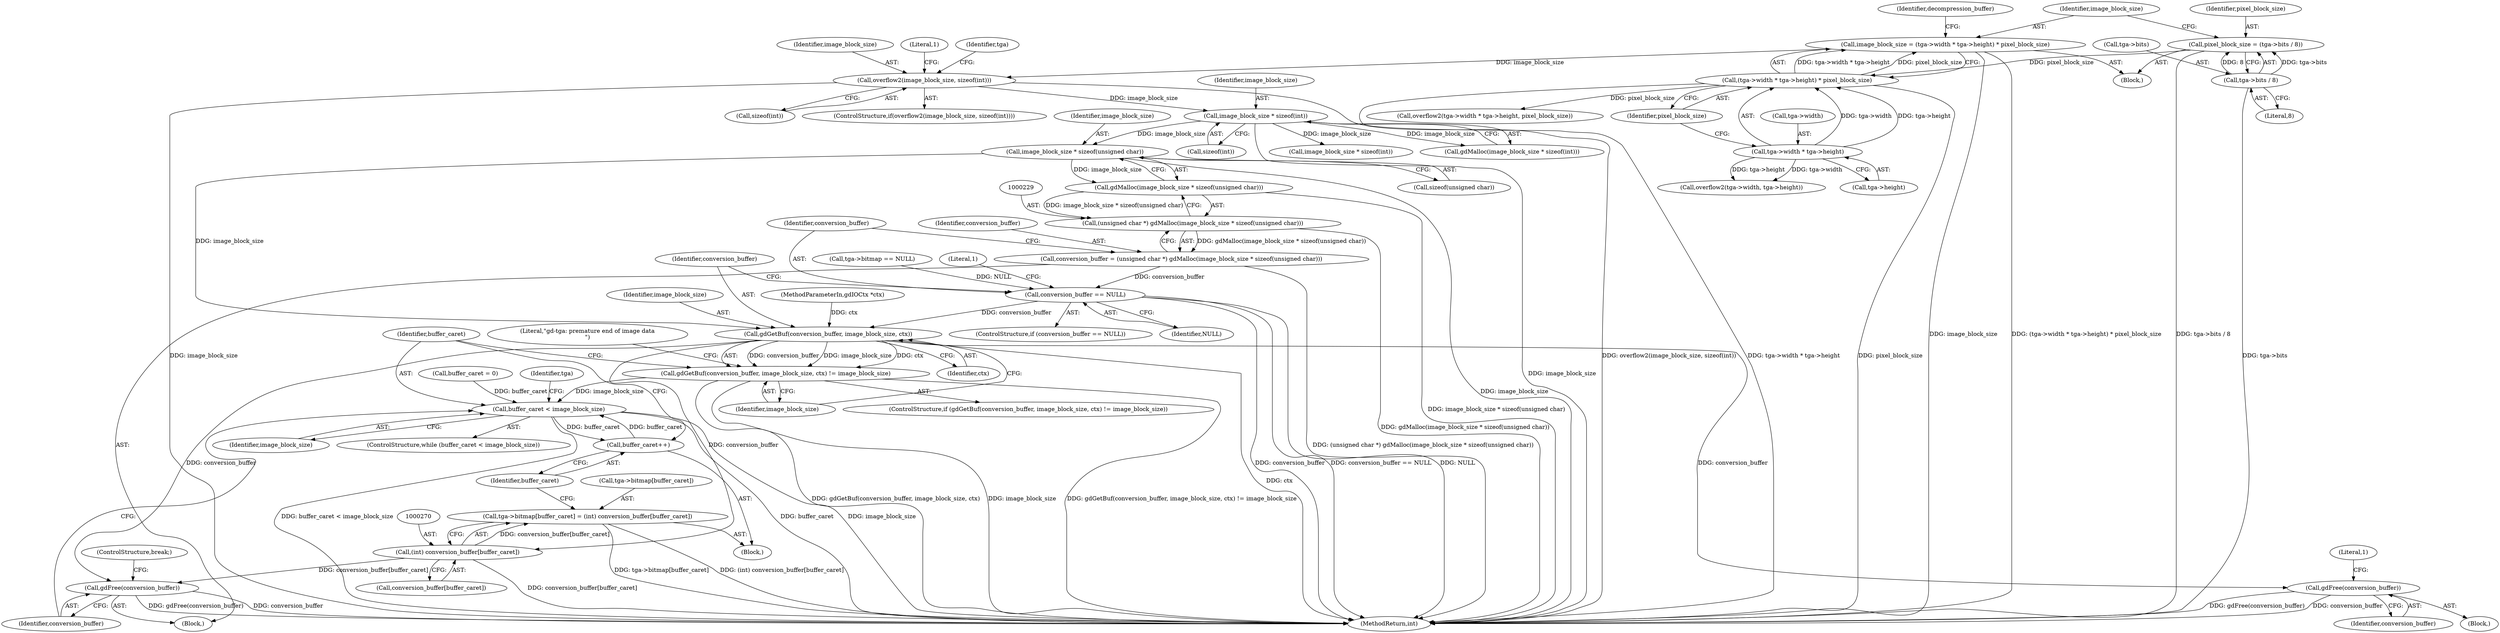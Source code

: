 digraph "0_libgd_fb0e0cce0b9f25389ab56604c3547351617e1415@API" {
"1000231" [label="(Call,image_block_size * sizeof(unsigned char))"];
"1000207" [label="(Call,image_block_size * sizeof(int))"];
"1000177" [label="(Call,overflow2(image_block_size, sizeof(int)))"];
"1000117" [label="(Call,image_block_size = (tga->width * tga->height) * pixel_block_size)"];
"1000119" [label="(Call,(tga->width * tga->height) * pixel_block_size)"];
"1000120" [label="(Call,tga->width * tga->height)"];
"1000109" [label="(Call,pixel_block_size = (tga->bits / 8))"];
"1000111" [label="(Call,tga->bits / 8)"];
"1000230" [label="(Call,gdMalloc(image_block_size * sizeof(unsigned char)))"];
"1000228" [label="(Call,(unsigned char *) gdMalloc(image_block_size * sizeof(unsigned char)))"];
"1000226" [label="(Call,conversion_buffer = (unsigned char *) gdMalloc(image_block_size * sizeof(unsigned char)))"];
"1000236" [label="(Call,conversion_buffer == NULL)"];
"1000245" [label="(Call,gdGetBuf(conversion_buffer, image_block_size, ctx))"];
"1000244" [label="(Call,gdGetBuf(conversion_buffer, image_block_size, ctx) != image_block_size)"];
"1000259" [label="(Call,buffer_caret < image_block_size)"];
"1000274" [label="(Call,buffer_caret++)"];
"1000253" [label="(Call,gdFree(conversion_buffer))"];
"1000269" [label="(Call,(int) conversion_buffer[buffer_caret])"];
"1000263" [label="(Call,tga->bitmap[buffer_caret] = (int) conversion_buffer[buffer_caret])"];
"1000276" [label="(Call,gdFree(conversion_buffer))"];
"1000208" [label="(Identifier,image_block_size)"];
"1000285" [label="(Call,image_block_size * sizeof(int))"];
"1000224" [label="(Block,)"];
"1000242" [label="(Literal,1)"];
"1000230" [label="(Call,gdMalloc(image_block_size * sizeof(unsigned char)))"];
"1000179" [label="(Call,sizeof(int))"];
"1000112" [label="(Call,tga->bits)"];
"1000105" [label="(MethodParameterIn,gdIOCtx *ctx)"];
"1000249" [label="(Identifier,image_block_size)"];
"1000178" [label="(Identifier,image_block_size)"];
"1000124" [label="(Call,tga->height)"];
"1000237" [label="(Identifier,conversion_buffer)"];
"1000184" [label="(Literal,1)"];
"1000163" [label="(Call,overflow2(tga->width * tga->height, pixel_block_size))"];
"1000264" [label="(Call,tga->bitmap[buffer_caret])"];
"1000107" [label="(Block,)"];
"1000118" [label="(Identifier,image_block_size)"];
"1000228" [label="(Call,(unsigned char *) gdMalloc(image_block_size * sizeof(unsigned char)))"];
"1000127" [label="(Identifier,pixel_block_size)"];
"1000232" [label="(Identifier,image_block_size)"];
"1000244" [label="(Call,gdGetBuf(conversion_buffer, image_block_size, ctx) != image_block_size)"];
"1000261" [label="(Identifier,image_block_size)"];
"1000233" [label="(Call,sizeof(unsigned char))"];
"1000227" [label="(Identifier,conversion_buffer)"];
"1000207" [label="(Call,image_block_size * sizeof(int))"];
"1000206" [label="(Call,gdMalloc(image_block_size * sizeof(int)))"];
"1000110" [label="(Identifier,pixel_block_size)"];
"1000274" [label="(Call,buffer_caret++)"];
"1000258" [label="(ControlStructure,while (buffer_caret < image_block_size))"];
"1000119" [label="(Call,(tga->width * tga->height) * pixel_block_size)"];
"1000252" [label="(Literal,\"gd-tga: premature end of image data\n\")"];
"1000277" [label="(Identifier,conversion_buffer)"];
"1000271" [label="(Call,conversion_buffer[buffer_caret])"];
"1000151" [label="(Call,overflow2(tga->width, tga->height))"];
"1000501" [label="(MethodReturn,int)"];
"1000176" [label="(ControlStructure,if(overflow2(image_block_size, sizeof(int))))"];
"1000130" [label="(Identifier,decompression_buffer)"];
"1000248" [label="(Identifier,ctx)"];
"1000275" [label="(Identifier,buffer_caret)"];
"1000235" [label="(ControlStructure,if (conversion_buffer == NULL))"];
"1000260" [label="(Identifier,buffer_caret)"];
"1000209" [label="(Call,sizeof(int))"];
"1000117" [label="(Call,image_block_size = (tga->width * tga->height) * pixel_block_size)"];
"1000226" [label="(Call,conversion_buffer = (unsigned char *) gdMalloc(image_block_size * sizeof(unsigned char)))"];
"1000253" [label="(Call,gdFree(conversion_buffer))"];
"1000243" [label="(ControlStructure,if (gdGetBuf(conversion_buffer, image_block_size, ctx) != image_block_size))"];
"1000109" [label="(Call,pixel_block_size = (tga->bits / 8))"];
"1000266" [label="(Identifier,tga)"];
"1000254" [label="(Identifier,conversion_buffer)"];
"1000269" [label="(Call,(int) conversion_buffer[buffer_caret])"];
"1000278" [label="(ControlStructure,break;)"];
"1000238" [label="(Identifier,NULL)"];
"1000245" [label="(Call,gdGetBuf(conversion_buffer, image_block_size, ctx))"];
"1000246" [label="(Identifier,conversion_buffer)"];
"1000212" [label="(Call,tga->bitmap == NULL)"];
"1000247" [label="(Identifier,image_block_size)"];
"1000262" [label="(Block,)"];
"1000236" [label="(Call,conversion_buffer == NULL)"];
"1000115" [label="(Literal,8)"];
"1000276" [label="(Call,gdFree(conversion_buffer))"];
"1000177" [label="(Call,overflow2(image_block_size, sizeof(int)))"];
"1000111" [label="(Call,tga->bits / 8)"];
"1000263" [label="(Call,tga->bitmap[buffer_caret] = (int) conversion_buffer[buffer_caret])"];
"1000121" [label="(Call,tga->width)"];
"1000189" [label="(Identifier,tga)"];
"1000259" [label="(Call,buffer_caret < image_block_size)"];
"1000137" [label="(Call,buffer_caret = 0)"];
"1000257" [label="(Literal,1)"];
"1000231" [label="(Call,image_block_size * sizeof(unsigned char))"];
"1000250" [label="(Block,)"];
"1000120" [label="(Call,tga->width * tga->height)"];
"1000231" -> "1000230"  [label="AST: "];
"1000231" -> "1000233"  [label="CFG: "];
"1000232" -> "1000231"  [label="AST: "];
"1000233" -> "1000231"  [label="AST: "];
"1000230" -> "1000231"  [label="CFG: "];
"1000231" -> "1000501"  [label="DDG: image_block_size"];
"1000231" -> "1000230"  [label="DDG: image_block_size"];
"1000207" -> "1000231"  [label="DDG: image_block_size"];
"1000231" -> "1000245"  [label="DDG: image_block_size"];
"1000207" -> "1000206"  [label="AST: "];
"1000207" -> "1000209"  [label="CFG: "];
"1000208" -> "1000207"  [label="AST: "];
"1000209" -> "1000207"  [label="AST: "];
"1000206" -> "1000207"  [label="CFG: "];
"1000207" -> "1000501"  [label="DDG: image_block_size"];
"1000207" -> "1000206"  [label="DDG: image_block_size"];
"1000177" -> "1000207"  [label="DDG: image_block_size"];
"1000207" -> "1000285"  [label="DDG: image_block_size"];
"1000177" -> "1000176"  [label="AST: "];
"1000177" -> "1000179"  [label="CFG: "];
"1000178" -> "1000177"  [label="AST: "];
"1000179" -> "1000177"  [label="AST: "];
"1000184" -> "1000177"  [label="CFG: "];
"1000189" -> "1000177"  [label="CFG: "];
"1000177" -> "1000501"  [label="DDG: image_block_size"];
"1000177" -> "1000501"  [label="DDG: overflow2(image_block_size, sizeof(int))"];
"1000117" -> "1000177"  [label="DDG: image_block_size"];
"1000117" -> "1000107"  [label="AST: "];
"1000117" -> "1000119"  [label="CFG: "];
"1000118" -> "1000117"  [label="AST: "];
"1000119" -> "1000117"  [label="AST: "];
"1000130" -> "1000117"  [label="CFG: "];
"1000117" -> "1000501"  [label="DDG: image_block_size"];
"1000117" -> "1000501"  [label="DDG: (tga->width * tga->height) * pixel_block_size"];
"1000119" -> "1000117"  [label="DDG: tga->width * tga->height"];
"1000119" -> "1000117"  [label="DDG: pixel_block_size"];
"1000119" -> "1000127"  [label="CFG: "];
"1000120" -> "1000119"  [label="AST: "];
"1000127" -> "1000119"  [label="AST: "];
"1000119" -> "1000501"  [label="DDG: pixel_block_size"];
"1000119" -> "1000501"  [label="DDG: tga->width * tga->height"];
"1000120" -> "1000119"  [label="DDG: tga->width"];
"1000120" -> "1000119"  [label="DDG: tga->height"];
"1000109" -> "1000119"  [label="DDG: pixel_block_size"];
"1000119" -> "1000163"  [label="DDG: pixel_block_size"];
"1000120" -> "1000124"  [label="CFG: "];
"1000121" -> "1000120"  [label="AST: "];
"1000124" -> "1000120"  [label="AST: "];
"1000127" -> "1000120"  [label="CFG: "];
"1000120" -> "1000151"  [label="DDG: tga->width"];
"1000120" -> "1000151"  [label="DDG: tga->height"];
"1000109" -> "1000107"  [label="AST: "];
"1000109" -> "1000111"  [label="CFG: "];
"1000110" -> "1000109"  [label="AST: "];
"1000111" -> "1000109"  [label="AST: "];
"1000118" -> "1000109"  [label="CFG: "];
"1000109" -> "1000501"  [label="DDG: tga->bits / 8"];
"1000111" -> "1000109"  [label="DDG: tga->bits"];
"1000111" -> "1000109"  [label="DDG: 8"];
"1000111" -> "1000115"  [label="CFG: "];
"1000112" -> "1000111"  [label="AST: "];
"1000115" -> "1000111"  [label="AST: "];
"1000111" -> "1000501"  [label="DDG: tga->bits"];
"1000230" -> "1000228"  [label="AST: "];
"1000228" -> "1000230"  [label="CFG: "];
"1000230" -> "1000501"  [label="DDG: image_block_size * sizeof(unsigned char)"];
"1000230" -> "1000228"  [label="DDG: image_block_size * sizeof(unsigned char)"];
"1000228" -> "1000226"  [label="AST: "];
"1000229" -> "1000228"  [label="AST: "];
"1000226" -> "1000228"  [label="CFG: "];
"1000228" -> "1000501"  [label="DDG: gdMalloc(image_block_size * sizeof(unsigned char))"];
"1000228" -> "1000226"  [label="DDG: gdMalloc(image_block_size * sizeof(unsigned char))"];
"1000226" -> "1000224"  [label="AST: "];
"1000227" -> "1000226"  [label="AST: "];
"1000237" -> "1000226"  [label="CFG: "];
"1000226" -> "1000501"  [label="DDG: (unsigned char *) gdMalloc(image_block_size * sizeof(unsigned char))"];
"1000226" -> "1000236"  [label="DDG: conversion_buffer"];
"1000236" -> "1000235"  [label="AST: "];
"1000236" -> "1000238"  [label="CFG: "];
"1000237" -> "1000236"  [label="AST: "];
"1000238" -> "1000236"  [label="AST: "];
"1000242" -> "1000236"  [label="CFG: "];
"1000246" -> "1000236"  [label="CFG: "];
"1000236" -> "1000501"  [label="DDG: conversion_buffer"];
"1000236" -> "1000501"  [label="DDG: conversion_buffer == NULL"];
"1000236" -> "1000501"  [label="DDG: NULL"];
"1000212" -> "1000236"  [label="DDG: NULL"];
"1000236" -> "1000245"  [label="DDG: conversion_buffer"];
"1000245" -> "1000244"  [label="AST: "];
"1000245" -> "1000248"  [label="CFG: "];
"1000246" -> "1000245"  [label="AST: "];
"1000247" -> "1000245"  [label="AST: "];
"1000248" -> "1000245"  [label="AST: "];
"1000249" -> "1000245"  [label="CFG: "];
"1000245" -> "1000501"  [label="DDG: ctx"];
"1000245" -> "1000244"  [label="DDG: conversion_buffer"];
"1000245" -> "1000244"  [label="DDG: image_block_size"];
"1000245" -> "1000244"  [label="DDG: ctx"];
"1000105" -> "1000245"  [label="DDG: ctx"];
"1000245" -> "1000253"  [label="DDG: conversion_buffer"];
"1000245" -> "1000269"  [label="DDG: conversion_buffer"];
"1000245" -> "1000276"  [label="DDG: conversion_buffer"];
"1000244" -> "1000243"  [label="AST: "];
"1000244" -> "1000249"  [label="CFG: "];
"1000249" -> "1000244"  [label="AST: "];
"1000252" -> "1000244"  [label="CFG: "];
"1000260" -> "1000244"  [label="CFG: "];
"1000244" -> "1000501"  [label="DDG: gdGetBuf(conversion_buffer, image_block_size, ctx) != image_block_size"];
"1000244" -> "1000501"  [label="DDG: gdGetBuf(conversion_buffer, image_block_size, ctx)"];
"1000244" -> "1000501"  [label="DDG: image_block_size"];
"1000244" -> "1000259"  [label="DDG: image_block_size"];
"1000259" -> "1000258"  [label="AST: "];
"1000259" -> "1000261"  [label="CFG: "];
"1000260" -> "1000259"  [label="AST: "];
"1000261" -> "1000259"  [label="AST: "];
"1000266" -> "1000259"  [label="CFG: "];
"1000277" -> "1000259"  [label="CFG: "];
"1000259" -> "1000501"  [label="DDG: buffer_caret < image_block_size"];
"1000259" -> "1000501"  [label="DDG: buffer_caret"];
"1000259" -> "1000501"  [label="DDG: image_block_size"];
"1000274" -> "1000259"  [label="DDG: buffer_caret"];
"1000137" -> "1000259"  [label="DDG: buffer_caret"];
"1000259" -> "1000274"  [label="DDG: buffer_caret"];
"1000274" -> "1000262"  [label="AST: "];
"1000274" -> "1000275"  [label="CFG: "];
"1000275" -> "1000274"  [label="AST: "];
"1000260" -> "1000274"  [label="CFG: "];
"1000253" -> "1000250"  [label="AST: "];
"1000253" -> "1000254"  [label="CFG: "];
"1000254" -> "1000253"  [label="AST: "];
"1000257" -> "1000253"  [label="CFG: "];
"1000253" -> "1000501"  [label="DDG: gdFree(conversion_buffer)"];
"1000253" -> "1000501"  [label="DDG: conversion_buffer"];
"1000269" -> "1000263"  [label="AST: "];
"1000269" -> "1000271"  [label="CFG: "];
"1000270" -> "1000269"  [label="AST: "];
"1000271" -> "1000269"  [label="AST: "];
"1000263" -> "1000269"  [label="CFG: "];
"1000269" -> "1000501"  [label="DDG: conversion_buffer[buffer_caret]"];
"1000269" -> "1000263"  [label="DDG: conversion_buffer[buffer_caret]"];
"1000269" -> "1000276"  [label="DDG: conversion_buffer[buffer_caret]"];
"1000263" -> "1000262"  [label="AST: "];
"1000264" -> "1000263"  [label="AST: "];
"1000275" -> "1000263"  [label="CFG: "];
"1000263" -> "1000501"  [label="DDG: (int) conversion_buffer[buffer_caret]"];
"1000263" -> "1000501"  [label="DDG: tga->bitmap[buffer_caret]"];
"1000276" -> "1000224"  [label="AST: "];
"1000276" -> "1000277"  [label="CFG: "];
"1000277" -> "1000276"  [label="AST: "];
"1000278" -> "1000276"  [label="CFG: "];
"1000276" -> "1000501"  [label="DDG: gdFree(conversion_buffer)"];
"1000276" -> "1000501"  [label="DDG: conversion_buffer"];
}
